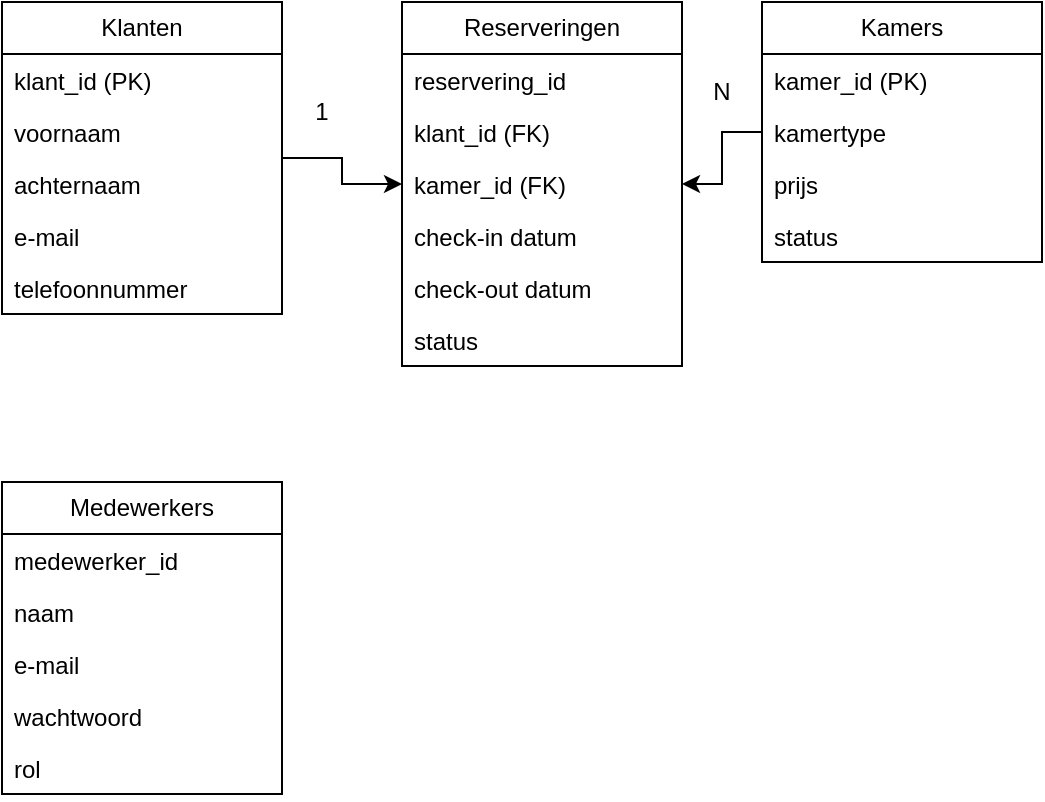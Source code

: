 <mxfile version="26.0.16">
  <diagram name="Pagina-1" id="iC51EYGWp5mOPnoITOcG">
    <mxGraphModel dx="392" dy="496" grid="1" gridSize="10" guides="1" tooltips="1" connect="1" arrows="1" fold="1" page="1" pageScale="1" pageWidth="827" pageHeight="1169" math="0" shadow="0">
      <root>
        <mxCell id="0" />
        <mxCell id="1" parent="0" />
        <mxCell id="2O8cYq1Z5IaV2IB3SnBq-36" style="edgeStyle=orthogonalEdgeStyle;rounded=0;orthogonalLoop=1;jettySize=auto;html=1;" parent="1" source="2O8cYq1Z5IaV2IB3SnBq-9" target="2O8cYq1Z5IaV2IB3SnBq-21" edge="1">
          <mxGeometry relative="1" as="geometry" />
        </mxCell>
        <mxCell id="2O8cYq1Z5IaV2IB3SnBq-9" value="Klanten" style="swimlane;fontStyle=0;childLayout=stackLayout;horizontal=1;startSize=26;fillColor=none;horizontalStack=0;resizeParent=1;resizeParentMax=0;resizeLast=0;collapsible=1;marginBottom=0;whiteSpace=wrap;html=1;" parent="1" vertex="1">
          <mxGeometry x="100" y="240" width="140" height="156" as="geometry" />
        </mxCell>
        <mxCell id="2O8cYq1Z5IaV2IB3SnBq-10" value="klant_id (PK)" style="text;strokeColor=none;fillColor=none;align=left;verticalAlign=top;spacingLeft=4;spacingRight=4;overflow=hidden;rotatable=0;points=[[0,0.5],[1,0.5]];portConstraint=eastwest;whiteSpace=wrap;html=1;" parent="2O8cYq1Z5IaV2IB3SnBq-9" vertex="1">
          <mxGeometry y="26" width="140" height="26" as="geometry" />
        </mxCell>
        <mxCell id="2O8cYq1Z5IaV2IB3SnBq-11" value="voornaam       " style="text;strokeColor=none;fillColor=none;align=left;verticalAlign=top;spacingLeft=4;spacingRight=4;overflow=hidden;rotatable=0;points=[[0,0.5],[1,0.5]];portConstraint=eastwest;whiteSpace=wrap;html=1;" parent="2O8cYq1Z5IaV2IB3SnBq-9" vertex="1">
          <mxGeometry y="52" width="140" height="26" as="geometry" />
        </mxCell>
        <mxCell id="2O8cYq1Z5IaV2IB3SnBq-12" value="achternaam     " style="text;strokeColor=none;fillColor=none;align=left;verticalAlign=top;spacingLeft=4;spacingRight=4;overflow=hidden;rotatable=0;points=[[0,0.5],[1,0.5]];portConstraint=eastwest;whiteSpace=wrap;html=1;" parent="2O8cYq1Z5IaV2IB3SnBq-9" vertex="1">
          <mxGeometry y="78" width="140" height="26" as="geometry" />
        </mxCell>
        <mxCell id="2O8cYq1Z5IaV2IB3SnBq-19" value="e&lt;span class=&quot;hljs-operator&quot;&gt;-&lt;/span&gt;mail" style="text;strokeColor=none;fillColor=none;align=left;verticalAlign=top;spacingLeft=4;spacingRight=4;overflow=hidden;rotatable=0;points=[[0,0.5],[1,0.5]];portConstraint=eastwest;whiteSpace=wrap;html=1;" parent="2O8cYq1Z5IaV2IB3SnBq-9" vertex="1">
          <mxGeometry y="104" width="140" height="26" as="geometry" />
        </mxCell>
        <mxCell id="2O8cYq1Z5IaV2IB3SnBq-20" value="telefoonnummer&amp;nbsp;" style="text;strokeColor=none;fillColor=none;align=left;verticalAlign=top;spacingLeft=4;spacingRight=4;overflow=hidden;rotatable=0;points=[[0,0.5],[1,0.5]];portConstraint=eastwest;whiteSpace=wrap;html=1;" parent="2O8cYq1Z5IaV2IB3SnBq-9" vertex="1">
          <mxGeometry y="130" width="140" height="26" as="geometry" />
        </mxCell>
        <mxCell id="2O8cYq1Z5IaV2IB3SnBq-21" value="Reserveringen  " style="swimlane;fontStyle=0;childLayout=stackLayout;horizontal=1;startSize=26;fillColor=none;horizontalStack=0;resizeParent=1;resizeParentMax=0;resizeLast=0;collapsible=1;marginBottom=0;whiteSpace=wrap;html=1;" parent="1" vertex="1">
          <mxGeometry x="300" y="240" width="140" height="182" as="geometry" />
        </mxCell>
        <mxCell id="2O8cYq1Z5IaV2IB3SnBq-22" value="reservering_id " style="text;strokeColor=none;fillColor=none;align=left;verticalAlign=top;spacingLeft=4;spacingRight=4;overflow=hidden;rotatable=0;points=[[0,0.5],[1,0.5]];portConstraint=eastwest;whiteSpace=wrap;html=1;" parent="2O8cYq1Z5IaV2IB3SnBq-21" vertex="1">
          <mxGeometry y="26" width="140" height="26" as="geometry" />
        </mxCell>
        <mxCell id="2O8cYq1Z5IaV2IB3SnBq-23" value="klant_id (FK)" style="text;strokeColor=none;fillColor=none;align=left;verticalAlign=top;spacingLeft=4;spacingRight=4;overflow=hidden;rotatable=0;points=[[0,0.5],[1,0.5]];portConstraint=eastwest;whiteSpace=wrap;html=1;" parent="2O8cYq1Z5IaV2IB3SnBq-21" vertex="1">
          <mxGeometry y="52" width="140" height="26" as="geometry" />
        </mxCell>
        <mxCell id="2O8cYq1Z5IaV2IB3SnBq-24" value="kamer_id (FK)" style="text;strokeColor=none;fillColor=none;align=left;verticalAlign=top;spacingLeft=4;spacingRight=4;overflow=hidden;rotatable=0;points=[[0,0.5],[1,0.5]];portConstraint=eastwest;whiteSpace=wrap;html=1;" parent="2O8cYq1Z5IaV2IB3SnBq-21" vertex="1">
          <mxGeometry y="78" width="140" height="26" as="geometry" />
        </mxCell>
        <mxCell id="2O8cYq1Z5IaV2IB3SnBq-25" value="&lt;span class=&quot;hljs-keyword&quot;&gt;check&lt;/span&gt;&lt;span class=&quot;hljs-operator&quot;&gt;-&lt;/span&gt;&lt;span class=&quot;hljs-keyword&quot;&gt;in&lt;/span&gt; datum" style="text;strokeColor=none;fillColor=none;align=left;verticalAlign=top;spacingLeft=4;spacingRight=4;overflow=hidden;rotatable=0;points=[[0,0.5],[1,0.5]];portConstraint=eastwest;whiteSpace=wrap;html=1;" parent="2O8cYq1Z5IaV2IB3SnBq-21" vertex="1">
          <mxGeometry y="104" width="140" height="26" as="geometry" />
        </mxCell>
        <mxCell id="2O8cYq1Z5IaV2IB3SnBq-26" value="&lt;span class=&quot;hljs-keyword&quot;&gt;check&lt;/span&gt;&lt;span class=&quot;hljs-operator&quot;&gt;-&lt;/span&gt;&lt;span class=&quot;hljs-keyword&quot;&gt;out&lt;/span&gt; datum" style="text;strokeColor=none;fillColor=none;align=left;verticalAlign=top;spacingLeft=4;spacingRight=4;overflow=hidden;rotatable=0;points=[[0,0.5],[1,0.5]];portConstraint=eastwest;whiteSpace=wrap;html=1;" parent="2O8cYq1Z5IaV2IB3SnBq-21" vertex="1">
          <mxGeometry y="130" width="140" height="26" as="geometry" />
        </mxCell>
        <mxCell id="2O8cYq1Z5IaV2IB3SnBq-27" value="status&amp;nbsp; &amp;nbsp; &amp;nbsp; &amp;nbsp; &amp;nbsp;" style="text;strokeColor=none;fillColor=none;align=left;verticalAlign=top;spacingLeft=4;spacingRight=4;overflow=hidden;rotatable=0;points=[[0,0.5],[1,0.5]];portConstraint=eastwest;whiteSpace=wrap;html=1;" parent="2O8cYq1Z5IaV2IB3SnBq-21" vertex="1">
          <mxGeometry y="156" width="140" height="26" as="geometry" />
        </mxCell>
        <mxCell id="2O8cYq1Z5IaV2IB3SnBq-29" value="1" style="text;html=1;align=center;verticalAlign=middle;whiteSpace=wrap;rounded=0;" parent="1" vertex="1">
          <mxGeometry x="230" y="280" width="60" height="30" as="geometry" />
        </mxCell>
        <mxCell id="2O8cYq1Z5IaV2IB3SnBq-35" style="edgeStyle=orthogonalEdgeStyle;rounded=0;orthogonalLoop=1;jettySize=auto;html=1;" parent="1" source="2O8cYq1Z5IaV2IB3SnBq-30" target="2O8cYq1Z5IaV2IB3SnBq-21" edge="1">
          <mxGeometry relative="1" as="geometry" />
        </mxCell>
        <mxCell id="2O8cYq1Z5IaV2IB3SnBq-30" value="Kamers     " style="swimlane;fontStyle=0;childLayout=stackLayout;horizontal=1;startSize=26;fillColor=none;horizontalStack=0;resizeParent=1;resizeParentMax=0;resizeLast=0;collapsible=1;marginBottom=0;whiteSpace=wrap;html=1;" parent="1" vertex="1">
          <mxGeometry x="480" y="240" width="140" height="130" as="geometry" />
        </mxCell>
        <mxCell id="2O8cYq1Z5IaV2IB3SnBq-31" value="kamer_id (PK)" style="text;strokeColor=none;fillColor=none;align=left;verticalAlign=top;spacingLeft=4;spacingRight=4;overflow=hidden;rotatable=0;points=[[0,0.5],[1,0.5]];portConstraint=eastwest;whiteSpace=wrap;html=1;" parent="2O8cYq1Z5IaV2IB3SnBq-30" vertex="1">
          <mxGeometry y="26" width="140" height="26" as="geometry" />
        </mxCell>
        <mxCell id="2O8cYq1Z5IaV2IB3SnBq-32" value="kamertype      " style="text;strokeColor=none;fillColor=none;align=left;verticalAlign=top;spacingLeft=4;spacingRight=4;overflow=hidden;rotatable=0;points=[[0,0.5],[1,0.5]];portConstraint=eastwest;whiteSpace=wrap;html=1;" parent="2O8cYq1Z5IaV2IB3SnBq-30" vertex="1">
          <mxGeometry y="52" width="140" height="26" as="geometry" />
        </mxCell>
        <mxCell id="2O8cYq1Z5IaV2IB3SnBq-33" value="prijs          " style="text;strokeColor=none;fillColor=none;align=left;verticalAlign=top;spacingLeft=4;spacingRight=4;overflow=hidden;rotatable=0;points=[[0,0.5],[1,0.5]];portConstraint=eastwest;whiteSpace=wrap;html=1;" parent="2O8cYq1Z5IaV2IB3SnBq-30" vertex="1">
          <mxGeometry y="78" width="140" height="26" as="geometry" />
        </mxCell>
        <mxCell id="2O8cYq1Z5IaV2IB3SnBq-34" value="status                   " style="text;strokeColor=none;fillColor=none;align=left;verticalAlign=top;spacingLeft=4;spacingRight=4;overflow=hidden;rotatable=0;points=[[0,0.5],[1,0.5]];portConstraint=eastwest;whiteSpace=wrap;html=1;" parent="2O8cYq1Z5IaV2IB3SnBq-30" vertex="1">
          <mxGeometry y="104" width="140" height="26" as="geometry" />
        </mxCell>
        <mxCell id="2O8cYq1Z5IaV2IB3SnBq-37" value="N" style="text;html=1;align=center;verticalAlign=middle;whiteSpace=wrap;rounded=0;" parent="1" vertex="1">
          <mxGeometry x="430" y="270" width="60" height="30" as="geometry" />
        </mxCell>
        <mxCell id="2O8cYq1Z5IaV2IB3SnBq-38" value="Medewerkers  " style="swimlane;fontStyle=0;childLayout=stackLayout;horizontal=1;startSize=26;fillColor=none;horizontalStack=0;resizeParent=1;resizeParentMax=0;resizeLast=0;collapsible=1;marginBottom=0;whiteSpace=wrap;html=1;" parent="1" vertex="1">
          <mxGeometry x="100" y="480" width="140" height="156" as="geometry" />
        </mxCell>
        <mxCell id="2O8cYq1Z5IaV2IB3SnBq-39" value="medewerker_id  " style="text;strokeColor=none;fillColor=none;align=left;verticalAlign=top;spacingLeft=4;spacingRight=4;overflow=hidden;rotatable=0;points=[[0,0.5],[1,0.5]];portConstraint=eastwest;whiteSpace=wrap;html=1;" parent="2O8cYq1Z5IaV2IB3SnBq-38" vertex="1">
          <mxGeometry y="26" width="140" height="26" as="geometry" />
        </mxCell>
        <mxCell id="2O8cYq1Z5IaV2IB3SnBq-40" value="naam          " style="text;strokeColor=none;fillColor=none;align=left;verticalAlign=top;spacingLeft=4;spacingRight=4;overflow=hidden;rotatable=0;points=[[0,0.5],[1,0.5]];portConstraint=eastwest;whiteSpace=wrap;html=1;" parent="2O8cYq1Z5IaV2IB3SnBq-38" vertex="1">
          <mxGeometry y="52" width="140" height="26" as="geometry" />
        </mxCell>
        <mxCell id="2O8cYq1Z5IaV2IB3SnBq-41" value="e-mail&amp;nbsp; &amp;nbsp; &amp;nbsp; &amp;nbsp; &amp;nbsp;&amp;nbsp;" style="text;strokeColor=none;fillColor=none;align=left;verticalAlign=top;spacingLeft=4;spacingRight=4;overflow=hidden;rotatable=0;points=[[0,0.5],[1,0.5]];portConstraint=eastwest;whiteSpace=wrap;html=1;" parent="2O8cYq1Z5IaV2IB3SnBq-38" vertex="1">
          <mxGeometry y="78" width="140" height="26" as="geometry" />
        </mxCell>
        <mxCell id="2O8cYq1Z5IaV2IB3SnBq-42" value="wachtwoord&amp;nbsp; &amp;nbsp;&amp;nbsp;" style="text;strokeColor=none;fillColor=none;align=left;verticalAlign=top;spacingLeft=4;spacingRight=4;overflow=hidden;rotatable=0;points=[[0,0.5],[1,0.5]];portConstraint=eastwest;whiteSpace=wrap;html=1;" parent="2O8cYq1Z5IaV2IB3SnBq-38" vertex="1">
          <mxGeometry y="104" width="140" height="26" as="geometry" />
        </mxCell>
        <mxCell id="2O8cYq1Z5IaV2IB3SnBq-43" value="rol          " style="text;strokeColor=none;fillColor=none;align=left;verticalAlign=top;spacingLeft=4;spacingRight=4;overflow=hidden;rotatable=0;points=[[0,0.5],[1,0.5]];portConstraint=eastwest;whiteSpace=wrap;html=1;" parent="2O8cYq1Z5IaV2IB3SnBq-38" vertex="1">
          <mxGeometry y="130" width="140" height="26" as="geometry" />
        </mxCell>
      </root>
    </mxGraphModel>
  </diagram>
</mxfile>
